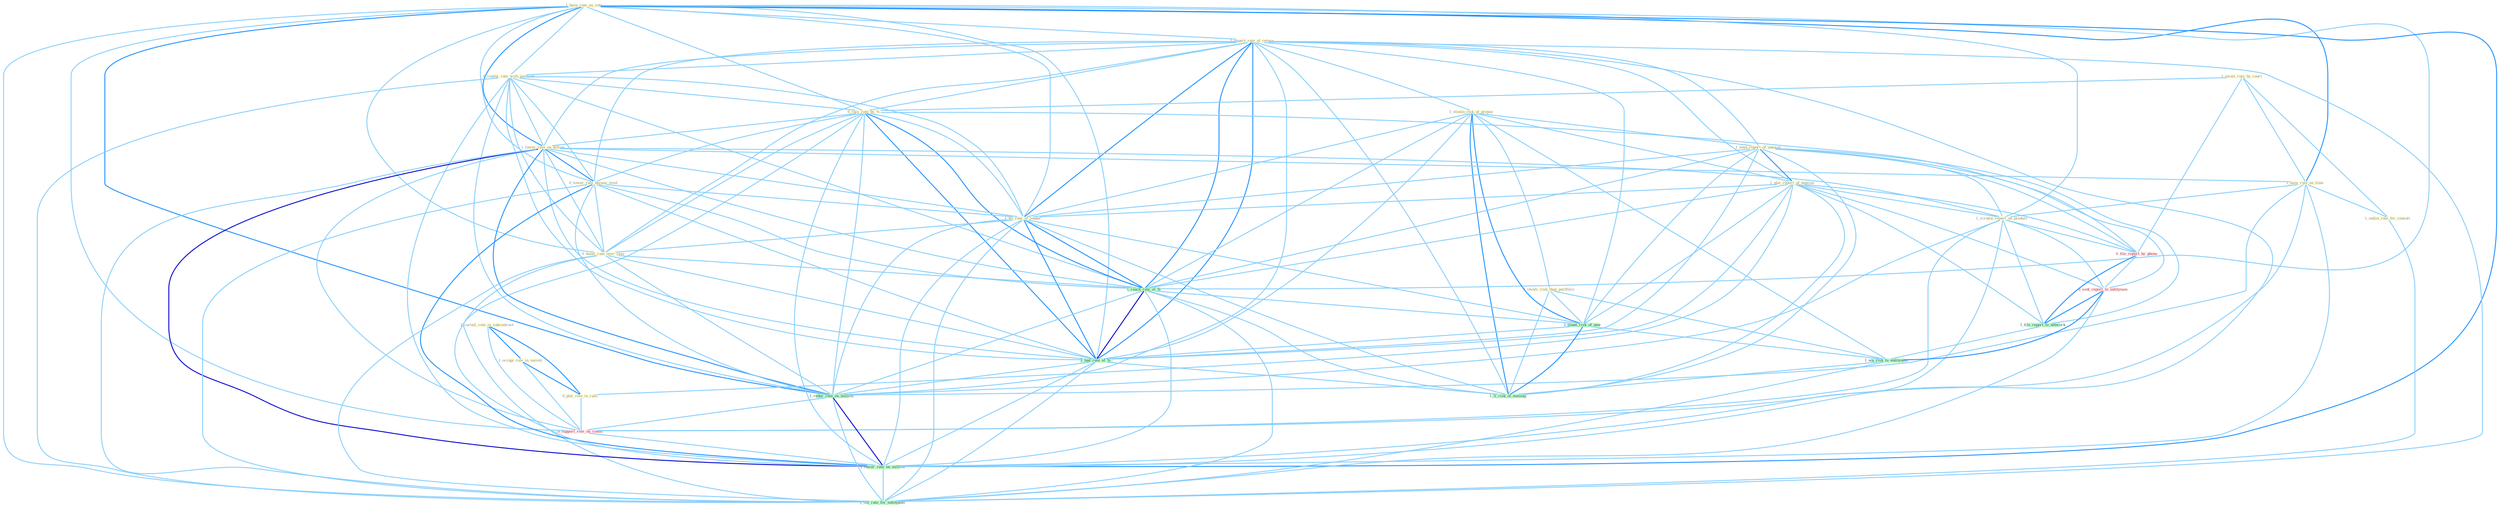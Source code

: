 Graph G{ 
    node
    [shape=polygon,style=filled,width=.5,height=.06,color="#BDFCC9",fixedsize=true,fontsize=4,
    fontcolor="#2f4f4f"];
    {node
    [color="#ffffe0", fontcolor="#8b7d6b"] "1_have_rate_on_vote " "1_expect_rate_of_return " "0_confus_rate_with_payment " "1_await_rule_by_court " "1_elimin_risk_of_prepay " "0_rais_rate_by_% " "1_lower_rate_on_billion " "1_have_rule_on_time " "1_seen_report_of_unawar " "1_plai_report_of_tension " "0_lower_rate_becaus_level " "1_hit_rate_of_leader " "1_outlin_rule_for_consult " "1_involv_risk_than_portfolio " "0_boost_rate_over_year " "1_curtail_role_in_subcontract " "1_occupi_role_in_societi " "0_plai_role_in_ralli " "1_scrutin_report_on_product "}
{node [color="#fff0f5", fontcolor="#b22222"] "0_file_report_by_phone " "0_sent_report_to_entitynam " "0_support_role_on_condit "}
edge [color="#B0E2FF"];

	"1_have_rate_on_vote " -- "1_expect_rate_of_return " [w="1", color="#87cefa" ];
	"1_have_rate_on_vote " -- "0_confus_rate_with_payment " [w="1", color="#87cefa" ];
	"1_have_rate_on_vote " -- "0_rais_rate_by_% " [w="1", color="#87cefa" ];
	"1_have_rate_on_vote " -- "1_lower_rate_on_billion " [w="2", color="#1e90ff" , len=0.8];
	"1_have_rate_on_vote " -- "1_have_rule_on_time " [w="2", color="#1e90ff" , len=0.8];
	"1_have_rate_on_vote " -- "0_lower_rate_becaus_level " [w="1", color="#87cefa" ];
	"1_have_rate_on_vote " -- "1_hit_rate_of_leader " [w="1", color="#87cefa" ];
	"1_have_rate_on_vote " -- "0_boost_rate_over_year " [w="1", color="#87cefa" ];
	"1_have_rate_on_vote " -- "1_scrutin_report_on_product " [w="1", color="#87cefa" ];
	"1_have_rate_on_vote " -- "1_reach_rate_of_% " [w="1", color="#87cefa" ];
	"1_have_rate_on_vote " -- "1_had_rate_of_% " [w="1", color="#87cefa" ];
	"1_have_rate_on_vote " -- "1_reduc_rate_on_million " [w="2", color="#1e90ff" , len=0.8];
	"1_have_rate_on_vote " -- "0_support_role_on_condit " [w="1", color="#87cefa" ];
	"1_have_rate_on_vote " -- "1_lower_rate_on_million " [w="2", color="#1e90ff" , len=0.8];
	"1_have_rate_on_vote " -- "1_lift_rate_for_entitynam " [w="1", color="#87cefa" ];
	"1_expect_rate_of_return " -- "0_confus_rate_with_payment " [w="1", color="#87cefa" ];
	"1_expect_rate_of_return " -- "1_elimin_risk_of_prepay " [w="1", color="#87cefa" ];
	"1_expect_rate_of_return " -- "0_rais_rate_by_% " [w="1", color="#87cefa" ];
	"1_expect_rate_of_return " -- "1_lower_rate_on_billion " [w="1", color="#87cefa" ];
	"1_expect_rate_of_return " -- "1_seen_report_of_unawar " [w="1", color="#87cefa" ];
	"1_expect_rate_of_return " -- "1_plai_report_of_tension " [w="1", color="#87cefa" ];
	"1_expect_rate_of_return " -- "0_lower_rate_becaus_level " [w="1", color="#87cefa" ];
	"1_expect_rate_of_return " -- "1_hit_rate_of_leader " [w="2", color="#1e90ff" , len=0.8];
	"1_expect_rate_of_return " -- "0_boost_rate_over_year " [w="1", color="#87cefa" ];
	"1_expect_rate_of_return " -- "1_reach_rate_of_% " [w="2", color="#1e90ff" , len=0.8];
	"1_expect_rate_of_return " -- "1_count_risk_of_new " [w="1", color="#87cefa" ];
	"1_expect_rate_of_return " -- "1_had_rate_of_% " [w="2", color="#1e90ff" , len=0.8];
	"1_expect_rate_of_return " -- "1_reduc_rate_on_million " [w="1", color="#87cefa" ];
	"1_expect_rate_of_return " -- "1_'s_risk_of_messag " [w="1", color="#87cefa" ];
	"1_expect_rate_of_return " -- "1_lower_rate_on_million " [w="1", color="#87cefa" ];
	"1_expect_rate_of_return " -- "1_lift_rate_for_entitynam " [w="1", color="#87cefa" ];
	"0_confus_rate_with_payment " -- "0_rais_rate_by_% " [w="1", color="#87cefa" ];
	"0_confus_rate_with_payment " -- "1_lower_rate_on_billion " [w="1", color="#87cefa" ];
	"0_confus_rate_with_payment " -- "0_lower_rate_becaus_level " [w="1", color="#87cefa" ];
	"0_confus_rate_with_payment " -- "1_hit_rate_of_leader " [w="1", color="#87cefa" ];
	"0_confus_rate_with_payment " -- "0_boost_rate_over_year " [w="1", color="#87cefa" ];
	"0_confus_rate_with_payment " -- "1_reach_rate_of_% " [w="1", color="#87cefa" ];
	"0_confus_rate_with_payment " -- "1_had_rate_of_% " [w="1", color="#87cefa" ];
	"0_confus_rate_with_payment " -- "1_reduc_rate_on_million " [w="1", color="#87cefa" ];
	"0_confus_rate_with_payment " -- "1_lower_rate_on_million " [w="1", color="#87cefa" ];
	"0_confus_rate_with_payment " -- "1_lift_rate_for_entitynam " [w="1", color="#87cefa" ];
	"1_await_rule_by_court " -- "0_rais_rate_by_% " [w="1", color="#87cefa" ];
	"1_await_rule_by_court " -- "1_have_rule_on_time " [w="1", color="#87cefa" ];
	"1_await_rule_by_court " -- "1_outlin_rule_for_consult " [w="1", color="#87cefa" ];
	"1_await_rule_by_court " -- "0_file_report_by_phone " [w="1", color="#87cefa" ];
	"1_elimin_risk_of_prepay " -- "1_seen_report_of_unawar " [w="1", color="#87cefa" ];
	"1_elimin_risk_of_prepay " -- "1_plai_report_of_tension " [w="1", color="#87cefa" ];
	"1_elimin_risk_of_prepay " -- "1_hit_rate_of_leader " [w="1", color="#87cefa" ];
	"1_elimin_risk_of_prepay " -- "1_involv_risk_than_portfolio " [w="1", color="#87cefa" ];
	"1_elimin_risk_of_prepay " -- "1_reach_rate_of_% " [w="1", color="#87cefa" ];
	"1_elimin_risk_of_prepay " -- "1_count_risk_of_new " [w="2", color="#1e90ff" , len=0.8];
	"1_elimin_risk_of_prepay " -- "1_had_rate_of_% " [w="1", color="#87cefa" ];
	"1_elimin_risk_of_prepay " -- "1_wa_risk_to_entitynam " [w="1", color="#87cefa" ];
	"1_elimin_risk_of_prepay " -- "1_'s_risk_of_messag " [w="2", color="#1e90ff" , len=0.8];
	"0_rais_rate_by_% " -- "1_lower_rate_on_billion " [w="1", color="#87cefa" ];
	"0_rais_rate_by_% " -- "0_lower_rate_becaus_level " [w="1", color="#87cefa" ];
	"0_rais_rate_by_% " -- "1_hit_rate_of_leader " [w="1", color="#87cefa" ];
	"0_rais_rate_by_% " -- "0_boost_rate_over_year " [w="1", color="#87cefa" ];
	"0_rais_rate_by_% " -- "1_reach_rate_of_% " [w="2", color="#1e90ff" , len=0.8];
	"0_rais_rate_by_% " -- "0_file_report_by_phone " [w="1", color="#87cefa" ];
	"0_rais_rate_by_% " -- "1_had_rate_of_% " [w="2", color="#1e90ff" , len=0.8];
	"0_rais_rate_by_% " -- "1_reduc_rate_on_million " [w="1", color="#87cefa" ];
	"0_rais_rate_by_% " -- "1_lower_rate_on_million " [w="1", color="#87cefa" ];
	"0_rais_rate_by_% " -- "1_lift_rate_for_entitynam " [w="1", color="#87cefa" ];
	"1_lower_rate_on_billion " -- "1_have_rule_on_time " [w="1", color="#87cefa" ];
	"1_lower_rate_on_billion " -- "0_lower_rate_becaus_level " [w="2", color="#1e90ff" , len=0.8];
	"1_lower_rate_on_billion " -- "1_hit_rate_of_leader " [w="1", color="#87cefa" ];
	"1_lower_rate_on_billion " -- "0_boost_rate_over_year " [w="1", color="#87cefa" ];
	"1_lower_rate_on_billion " -- "1_scrutin_report_on_product " [w="1", color="#87cefa" ];
	"1_lower_rate_on_billion " -- "1_reach_rate_of_% " [w="1", color="#87cefa" ];
	"1_lower_rate_on_billion " -- "1_had_rate_of_% " [w="1", color="#87cefa" ];
	"1_lower_rate_on_billion " -- "1_reduc_rate_on_million " [w="2", color="#1e90ff" , len=0.8];
	"1_lower_rate_on_billion " -- "0_support_role_on_condit " [w="1", color="#87cefa" ];
	"1_lower_rate_on_billion " -- "1_lower_rate_on_million " [w="3", color="#0000cd" , len=0.6];
	"1_lower_rate_on_billion " -- "1_lift_rate_for_entitynam " [w="1", color="#87cefa" ];
	"1_have_rule_on_time " -- "1_outlin_rule_for_consult " [w="1", color="#87cefa" ];
	"1_have_rule_on_time " -- "1_scrutin_report_on_product " [w="1", color="#87cefa" ];
	"1_have_rule_on_time " -- "1_reduc_rate_on_million " [w="1", color="#87cefa" ];
	"1_have_rule_on_time " -- "0_support_role_on_condit " [w="1", color="#87cefa" ];
	"1_have_rule_on_time " -- "1_lower_rate_on_million " [w="1", color="#87cefa" ];
	"1_seen_report_of_unawar " -- "1_plai_report_of_tension " [w="2", color="#1e90ff" , len=0.8];
	"1_seen_report_of_unawar " -- "1_hit_rate_of_leader " [w="1", color="#87cefa" ];
	"1_seen_report_of_unawar " -- "1_scrutin_report_on_product " [w="1", color="#87cefa" ];
	"1_seen_report_of_unawar " -- "1_reach_rate_of_% " [w="1", color="#87cefa" ];
	"1_seen_report_of_unawar " -- "0_file_report_by_phone " [w="1", color="#87cefa" ];
	"1_seen_report_of_unawar " -- "1_count_risk_of_new " [w="1", color="#87cefa" ];
	"1_seen_report_of_unawar " -- "1_had_rate_of_% " [w="1", color="#87cefa" ];
	"1_seen_report_of_unawar " -- "0_sent_report_to_entitynam " [w="1", color="#87cefa" ];
	"1_seen_report_of_unawar " -- "1_file_report_to_network " [w="1", color="#87cefa" ];
	"1_seen_report_of_unawar " -- "1_'s_risk_of_messag " [w="1", color="#87cefa" ];
	"1_plai_report_of_tension " -- "1_hit_rate_of_leader " [w="1", color="#87cefa" ];
	"1_plai_report_of_tension " -- "0_plai_role_in_ralli " [w="1", color="#87cefa" ];
	"1_plai_report_of_tension " -- "1_scrutin_report_on_product " [w="1", color="#87cefa" ];
	"1_plai_report_of_tension " -- "1_reach_rate_of_% " [w="1", color="#87cefa" ];
	"1_plai_report_of_tension " -- "0_file_report_by_phone " [w="1", color="#87cefa" ];
	"1_plai_report_of_tension " -- "1_count_risk_of_new " [w="1", color="#87cefa" ];
	"1_plai_report_of_tension " -- "1_had_rate_of_% " [w="1", color="#87cefa" ];
	"1_plai_report_of_tension " -- "0_sent_report_to_entitynam " [w="1", color="#87cefa" ];
	"1_plai_report_of_tension " -- "1_file_report_to_network " [w="1", color="#87cefa" ];
	"1_plai_report_of_tension " -- "1_'s_risk_of_messag " [w="1", color="#87cefa" ];
	"0_lower_rate_becaus_level " -- "1_hit_rate_of_leader " [w="1", color="#87cefa" ];
	"0_lower_rate_becaus_level " -- "0_boost_rate_over_year " [w="1", color="#87cefa" ];
	"0_lower_rate_becaus_level " -- "1_reach_rate_of_% " [w="1", color="#87cefa" ];
	"0_lower_rate_becaus_level " -- "1_had_rate_of_% " [w="1", color="#87cefa" ];
	"0_lower_rate_becaus_level " -- "1_reduc_rate_on_million " [w="1", color="#87cefa" ];
	"0_lower_rate_becaus_level " -- "1_lower_rate_on_million " [w="2", color="#1e90ff" , len=0.8];
	"0_lower_rate_becaus_level " -- "1_lift_rate_for_entitynam " [w="1", color="#87cefa" ];
	"1_hit_rate_of_leader " -- "0_boost_rate_over_year " [w="1", color="#87cefa" ];
	"1_hit_rate_of_leader " -- "1_reach_rate_of_% " [w="2", color="#1e90ff" , len=0.8];
	"1_hit_rate_of_leader " -- "1_count_risk_of_new " [w="1", color="#87cefa" ];
	"1_hit_rate_of_leader " -- "1_had_rate_of_% " [w="2", color="#1e90ff" , len=0.8];
	"1_hit_rate_of_leader " -- "1_reduc_rate_on_million " [w="1", color="#87cefa" ];
	"1_hit_rate_of_leader " -- "1_'s_risk_of_messag " [w="1", color="#87cefa" ];
	"1_hit_rate_of_leader " -- "1_lower_rate_on_million " [w="1", color="#87cefa" ];
	"1_hit_rate_of_leader " -- "1_lift_rate_for_entitynam " [w="1", color="#87cefa" ];
	"1_outlin_rule_for_consult " -- "1_lift_rate_for_entitynam " [w="1", color="#87cefa" ];
	"1_involv_risk_than_portfolio " -- "1_count_risk_of_new " [w="1", color="#87cefa" ];
	"1_involv_risk_than_portfolio " -- "1_wa_risk_to_entitynam " [w="1", color="#87cefa" ];
	"1_involv_risk_than_portfolio " -- "1_'s_risk_of_messag " [w="1", color="#87cefa" ];
	"0_boost_rate_over_year " -- "1_reach_rate_of_% " [w="1", color="#87cefa" ];
	"0_boost_rate_over_year " -- "1_had_rate_of_% " [w="1", color="#87cefa" ];
	"0_boost_rate_over_year " -- "1_reduc_rate_on_million " [w="1", color="#87cefa" ];
	"0_boost_rate_over_year " -- "1_lower_rate_on_million " [w="1", color="#87cefa" ];
	"0_boost_rate_over_year " -- "1_lift_rate_for_entitynam " [w="1", color="#87cefa" ];
	"1_curtail_role_in_subcontract " -- "1_occupi_role_in_societi " [w="2", color="#1e90ff" , len=0.8];
	"1_curtail_role_in_subcontract " -- "0_plai_role_in_ralli " [w="2", color="#1e90ff" , len=0.8];
	"1_curtail_role_in_subcontract " -- "0_support_role_on_condit " [w="1", color="#87cefa" ];
	"1_occupi_role_in_societi " -- "0_plai_role_in_ralli " [w="2", color="#1e90ff" , len=0.8];
	"1_occupi_role_in_societi " -- "0_support_role_on_condit " [w="1", color="#87cefa" ];
	"0_plai_role_in_ralli " -- "0_support_role_on_condit " [w="1", color="#87cefa" ];
	"1_scrutin_report_on_product " -- "0_file_report_by_phone " [w="1", color="#87cefa" ];
	"1_scrutin_report_on_product " -- "0_sent_report_to_entitynam " [w="1", color="#87cefa" ];
	"1_scrutin_report_on_product " -- "1_file_report_to_network " [w="1", color="#87cefa" ];
	"1_scrutin_report_on_product " -- "1_reduc_rate_on_million " [w="1", color="#87cefa" ];
	"1_scrutin_report_on_product " -- "0_support_role_on_condit " [w="1", color="#87cefa" ];
	"1_scrutin_report_on_product " -- "1_lower_rate_on_million " [w="1", color="#87cefa" ];
	"1_reach_rate_of_% " -- "1_count_risk_of_new " [w="1", color="#87cefa" ];
	"1_reach_rate_of_% " -- "1_had_rate_of_% " [w="3", color="#0000cd" , len=0.6];
	"1_reach_rate_of_% " -- "1_reduc_rate_on_million " [w="1", color="#87cefa" ];
	"1_reach_rate_of_% " -- "1_'s_risk_of_messag " [w="1", color="#87cefa" ];
	"1_reach_rate_of_% " -- "1_lower_rate_on_million " [w="1", color="#87cefa" ];
	"1_reach_rate_of_% " -- "1_lift_rate_for_entitynam " [w="1", color="#87cefa" ];
	"0_file_report_by_phone " -- "0_sent_report_to_entitynam " [w="1", color="#87cefa" ];
	"0_file_report_by_phone " -- "1_file_report_to_network " [w="2", color="#1e90ff" , len=0.8];
	"1_count_risk_of_new " -- "1_had_rate_of_% " [w="1", color="#87cefa" ];
	"1_count_risk_of_new " -- "1_wa_risk_to_entitynam " [w="1", color="#87cefa" ];
	"1_count_risk_of_new " -- "1_'s_risk_of_messag " [w="2", color="#1e90ff" , len=0.8];
	"1_had_rate_of_% " -- "1_reduc_rate_on_million " [w="1", color="#87cefa" ];
	"1_had_rate_of_% " -- "1_'s_risk_of_messag " [w="1", color="#87cefa" ];
	"1_had_rate_of_% " -- "1_lower_rate_on_million " [w="1", color="#87cefa" ];
	"1_had_rate_of_% " -- "1_lift_rate_for_entitynam " [w="1", color="#87cefa" ];
	"0_sent_report_to_entitynam " -- "1_file_report_to_network " [w="2", color="#1e90ff" , len=0.8];
	"0_sent_report_to_entitynam " -- "1_wa_risk_to_entitynam " [w="2", color="#1e90ff" , len=0.8];
	"0_sent_report_to_entitynam " -- "1_lift_rate_for_entitynam " [w="1", color="#87cefa" ];
	"1_file_report_to_network " -- "1_wa_risk_to_entitynam " [w="1", color="#87cefa" ];
	"1_reduc_rate_on_million " -- "0_support_role_on_condit " [w="1", color="#87cefa" ];
	"1_reduc_rate_on_million " -- "1_lower_rate_on_million " [w="3", color="#0000cd" , len=0.6];
	"1_reduc_rate_on_million " -- "1_lift_rate_for_entitynam " [w="1", color="#87cefa" ];
	"1_wa_risk_to_entitynam " -- "1_'s_risk_of_messag " [w="1", color="#87cefa" ];
	"1_wa_risk_to_entitynam " -- "1_lift_rate_for_entitynam " [w="1", color="#87cefa" ];
	"0_support_role_on_condit " -- "1_lower_rate_on_million " [w="1", color="#87cefa" ];
	"1_lower_rate_on_million " -- "1_lift_rate_for_entitynam " [w="1", color="#87cefa" ];
}
